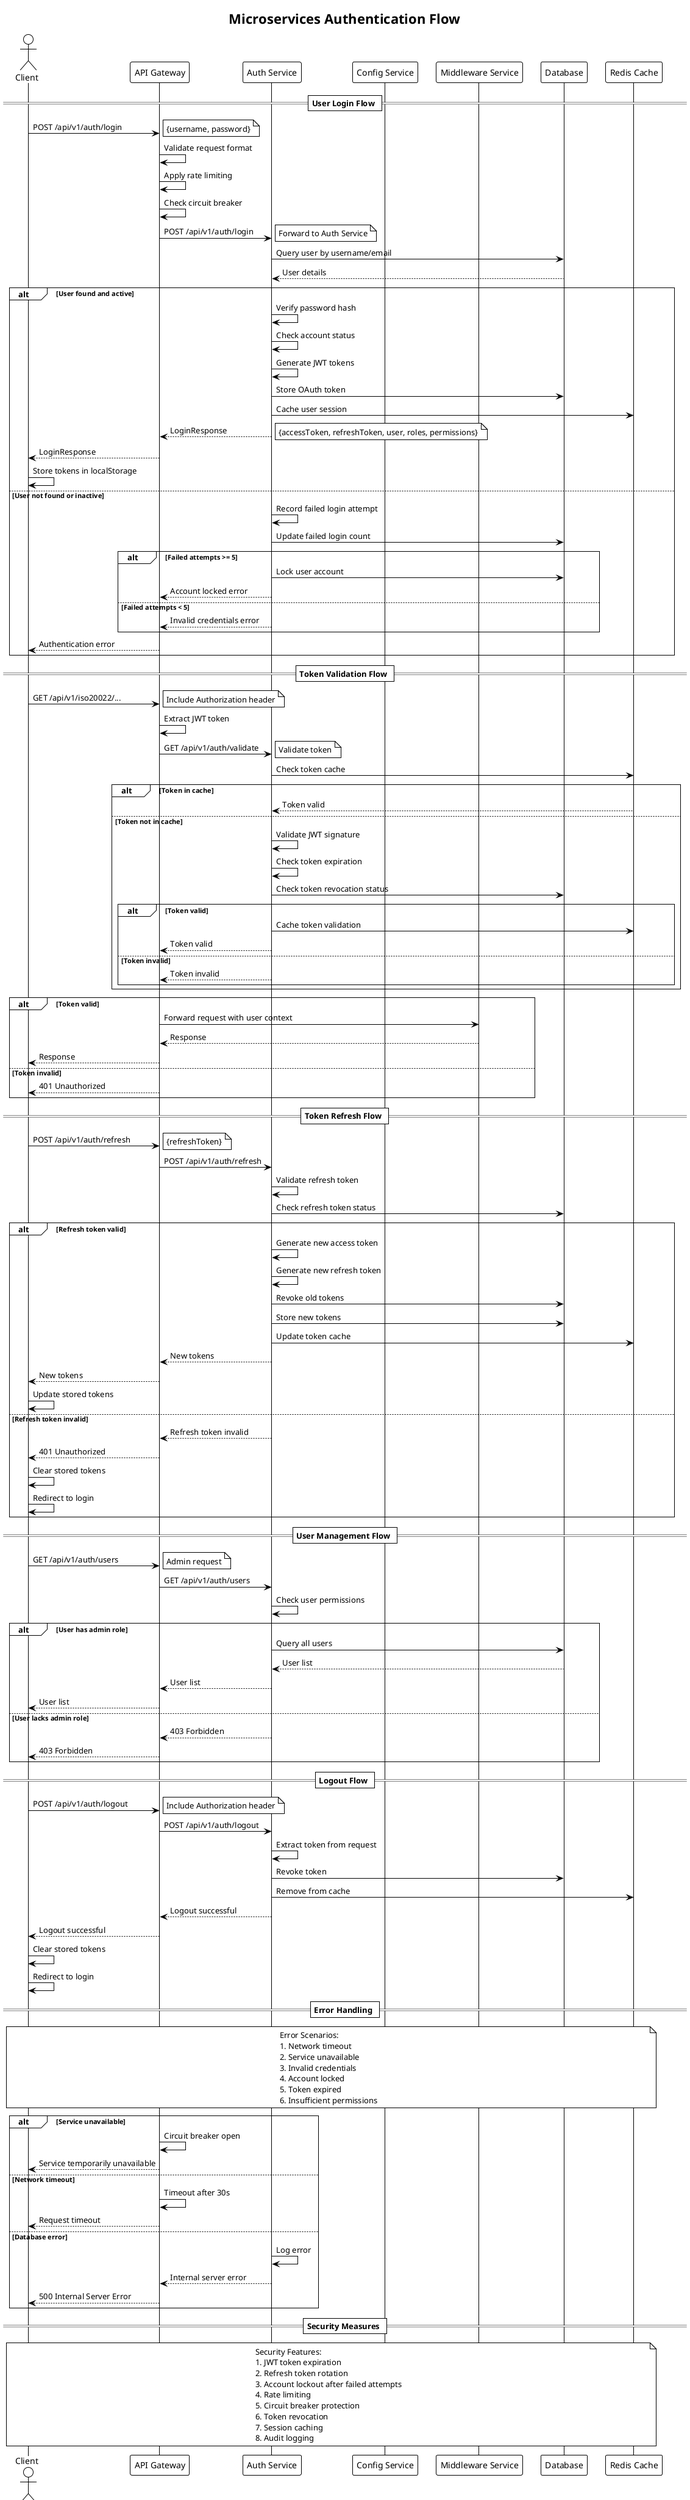 @startuml MICROSERVICES_AUTHENTICATION_FLOW
!theme plain
title Microservices Authentication Flow

actor "Client" as C
participant "API Gateway" as AG
participant "Auth Service" as AS
participant "Config Service" as CS
participant "Middleware Service" as MS
participant "Database" as DB
participant "Redis Cache" as RC

== User Login Flow ==

C -> AG: POST /api/v1/auth/login
note right: {username, password}

AG -> AG: Validate request format
AG -> AG: Apply rate limiting
AG -> AG: Check circuit breaker

AG -> AS: POST /api/v1/auth/login
note right: Forward to Auth Service

AS -> DB: Query user by username/email
DB --> AS: User details

alt User found and active
    AS -> AS: Verify password hash
    AS -> AS: Check account status
    AS -> AS: Generate JWT tokens
    
    AS -> DB: Store OAuth token
    AS -> RC: Cache user session
    
    AS --> AG: LoginResponse
    note right: {accessToken, refreshToken, user, roles, permissions}
    
    AG --> C: LoginResponse
    
    C -> C: Store tokens in localStorage
    
else User not found or inactive
    AS -> AS: Record failed login attempt
    AS -> DB: Update failed login count
    
    alt Failed attempts >= 5
        AS -> DB: Lock user account
        AS --> AG: Account locked error
    else Failed attempts < 5
        AS --> AG: Invalid credentials error
    end
    
    AG --> C: Authentication error
end

== Token Validation Flow ==

C -> AG: GET /api/v1/iso20022/...
note right: Include Authorization header

AG -> AG: Extract JWT token
AG -> AS: GET /api/v1/auth/validate
note right: Validate token

AS -> RC: Check token cache
alt Token in cache
    RC --> AS: Token valid
else Token not in cache
    AS -> AS: Validate JWT signature
    AS -> AS: Check token expiration
    AS -> DB: Check token revocation status
    
    alt Token valid
        AS -> RC: Cache token validation
        AS --> AG: Token valid
    else Token invalid
        AS --> AG: Token invalid
    end
end

alt Token valid
    AG -> MS: Forward request with user context
    MS --> AG: Response
    AG --> C: Response
else Token invalid
    AG --> C: 401 Unauthorized
end

== Token Refresh Flow ==

C -> AG: POST /api/v1/auth/refresh
note right: {refreshToken}

AG -> AS: POST /api/v1/auth/refresh

AS -> AS: Validate refresh token
AS -> DB: Check refresh token status

alt Refresh token valid
    AS -> AS: Generate new access token
    AS -> AS: Generate new refresh token
    
    AS -> DB: Revoke old tokens
    AS -> DB: Store new tokens
    AS -> RC: Update token cache
    
    AS --> AG: New tokens
    AG --> C: New tokens
    
    C -> C: Update stored tokens
else Refresh token invalid
    AS --> AG: Refresh token invalid
    AG --> C: 401 Unauthorized
    C -> C: Clear stored tokens
    C -> C: Redirect to login
end

== User Management Flow ==

C -> AG: GET /api/v1/auth/users
note right: Admin request

AG -> AS: GET /api/v1/auth/users

AS -> AS: Check user permissions
alt User has admin role
    AS -> DB: Query all users
    DB --> AS: User list
    AS --> AG: User list
    AG --> C: User list
else User lacks admin role
    AS --> AG: 403 Forbidden
    AG --> C: 403 Forbidden
end

== Logout Flow ==

C -> AG: POST /api/v1/auth/logout
note right: Include Authorization header

AG -> AS: POST /api/v1/auth/logout

AS -> AS: Extract token from request
AS -> DB: Revoke token
AS -> RC: Remove from cache

AS --> AG: Logout successful
AG --> C: Logout successful

C -> C: Clear stored tokens
C -> C: Redirect to login

== Error Handling ==

note over C, RC
Error Scenarios:
1. Network timeout
2. Service unavailable
3. Invalid credentials
4. Account locked
5. Token expired
6. Insufficient permissions
end note

alt Service unavailable
    AG -> AG: Circuit breaker open
    AG --> C: Service temporarily unavailable
else Network timeout
    AG -> AG: Timeout after 30s
    AG --> C: Request timeout
else Database error
    AS -> AS: Log error
    AS --> AG: Internal server error
    AG --> C: 500 Internal Server Error
end

== Security Measures ==

note over C, RC
Security Features:
1. JWT token expiration
2. Refresh token rotation
3. Account lockout after failed attempts
4. Rate limiting
5. Circuit breaker protection
6. Token revocation
7. Session caching
8. Audit logging
end note

@enduml